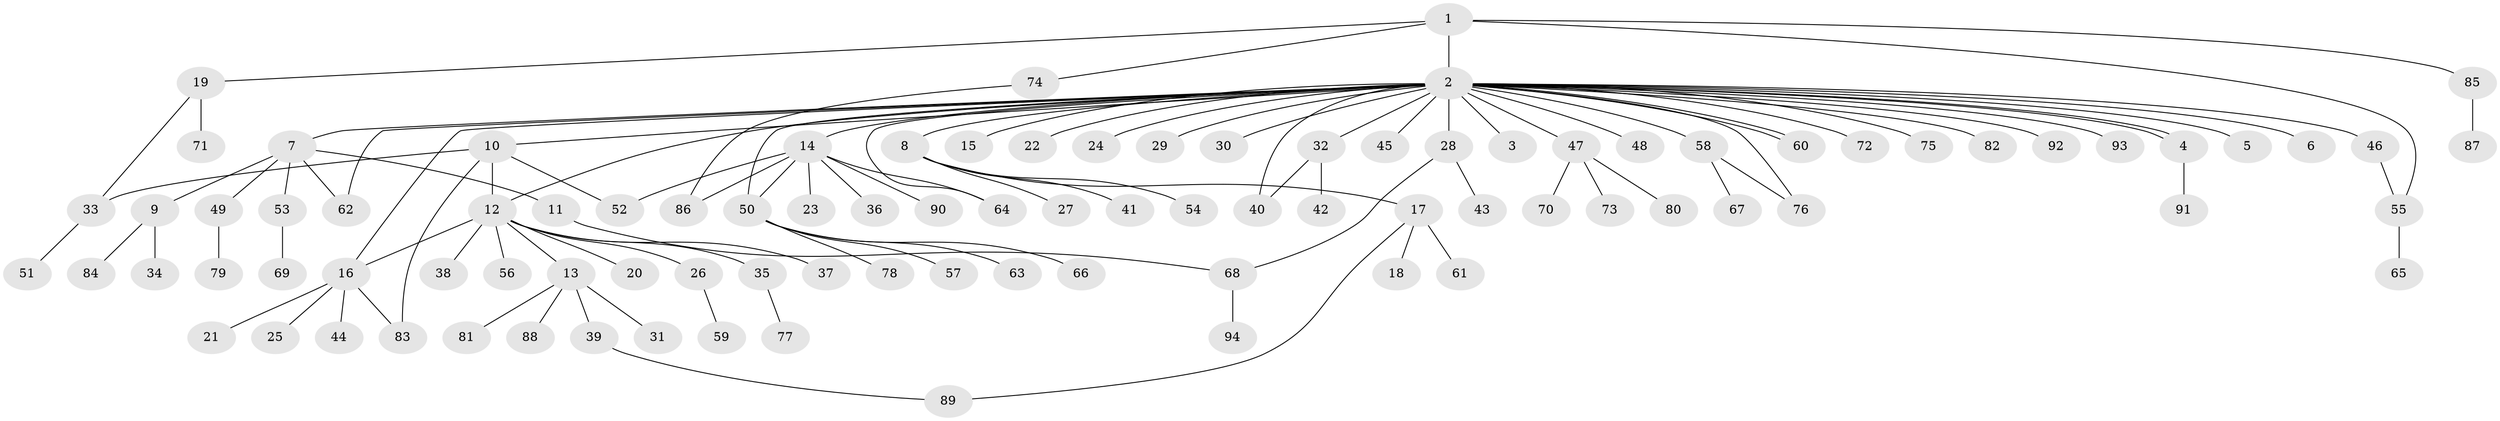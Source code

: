 // coarse degree distribution, {5: 0.04225352112676056, 33: 0.014084507042253521, 1: 0.6338028169014085, 2: 0.19718309859154928, 6: 0.014084507042253521, 4: 0.028169014084507043, 12: 0.014084507042253521, 10: 0.014084507042253521, 3: 0.04225352112676056}
// Generated by graph-tools (version 1.1) at 2025/52/02/27/25 19:52:00]
// undirected, 94 vertices, 109 edges
graph export_dot {
graph [start="1"]
  node [color=gray90,style=filled];
  1;
  2;
  3;
  4;
  5;
  6;
  7;
  8;
  9;
  10;
  11;
  12;
  13;
  14;
  15;
  16;
  17;
  18;
  19;
  20;
  21;
  22;
  23;
  24;
  25;
  26;
  27;
  28;
  29;
  30;
  31;
  32;
  33;
  34;
  35;
  36;
  37;
  38;
  39;
  40;
  41;
  42;
  43;
  44;
  45;
  46;
  47;
  48;
  49;
  50;
  51;
  52;
  53;
  54;
  55;
  56;
  57;
  58;
  59;
  60;
  61;
  62;
  63;
  64;
  65;
  66;
  67;
  68;
  69;
  70;
  71;
  72;
  73;
  74;
  75;
  76;
  77;
  78;
  79;
  80;
  81;
  82;
  83;
  84;
  85;
  86;
  87;
  88;
  89;
  90;
  91;
  92;
  93;
  94;
  1 -- 2;
  1 -- 19;
  1 -- 55;
  1 -- 74;
  1 -- 85;
  2 -- 3;
  2 -- 4;
  2 -- 4;
  2 -- 5;
  2 -- 6;
  2 -- 7;
  2 -- 8;
  2 -- 10;
  2 -- 12;
  2 -- 14;
  2 -- 15;
  2 -- 16;
  2 -- 22;
  2 -- 24;
  2 -- 28;
  2 -- 29;
  2 -- 30;
  2 -- 32;
  2 -- 40;
  2 -- 45;
  2 -- 46;
  2 -- 47;
  2 -- 48;
  2 -- 50;
  2 -- 58;
  2 -- 60;
  2 -- 60;
  2 -- 62;
  2 -- 64;
  2 -- 72;
  2 -- 75;
  2 -- 76;
  2 -- 82;
  2 -- 92;
  2 -- 93;
  4 -- 91;
  7 -- 9;
  7 -- 11;
  7 -- 49;
  7 -- 53;
  7 -- 62;
  8 -- 17;
  8 -- 27;
  8 -- 41;
  8 -- 54;
  9 -- 34;
  9 -- 84;
  10 -- 12;
  10 -- 33;
  10 -- 52;
  10 -- 83;
  11 -- 68;
  12 -- 13;
  12 -- 16;
  12 -- 20;
  12 -- 26;
  12 -- 35;
  12 -- 37;
  12 -- 38;
  12 -- 56;
  13 -- 31;
  13 -- 39;
  13 -- 81;
  13 -- 88;
  14 -- 23;
  14 -- 36;
  14 -- 50;
  14 -- 52;
  14 -- 64;
  14 -- 86;
  14 -- 90;
  16 -- 21;
  16 -- 25;
  16 -- 44;
  16 -- 83;
  17 -- 18;
  17 -- 61;
  17 -- 89;
  19 -- 33;
  19 -- 71;
  26 -- 59;
  28 -- 43;
  28 -- 68;
  32 -- 40;
  32 -- 42;
  33 -- 51;
  35 -- 77;
  39 -- 89;
  46 -- 55;
  47 -- 70;
  47 -- 73;
  47 -- 80;
  49 -- 79;
  50 -- 57;
  50 -- 63;
  50 -- 66;
  50 -- 78;
  53 -- 69;
  55 -- 65;
  58 -- 67;
  58 -- 76;
  68 -- 94;
  74 -- 86;
  85 -- 87;
}
